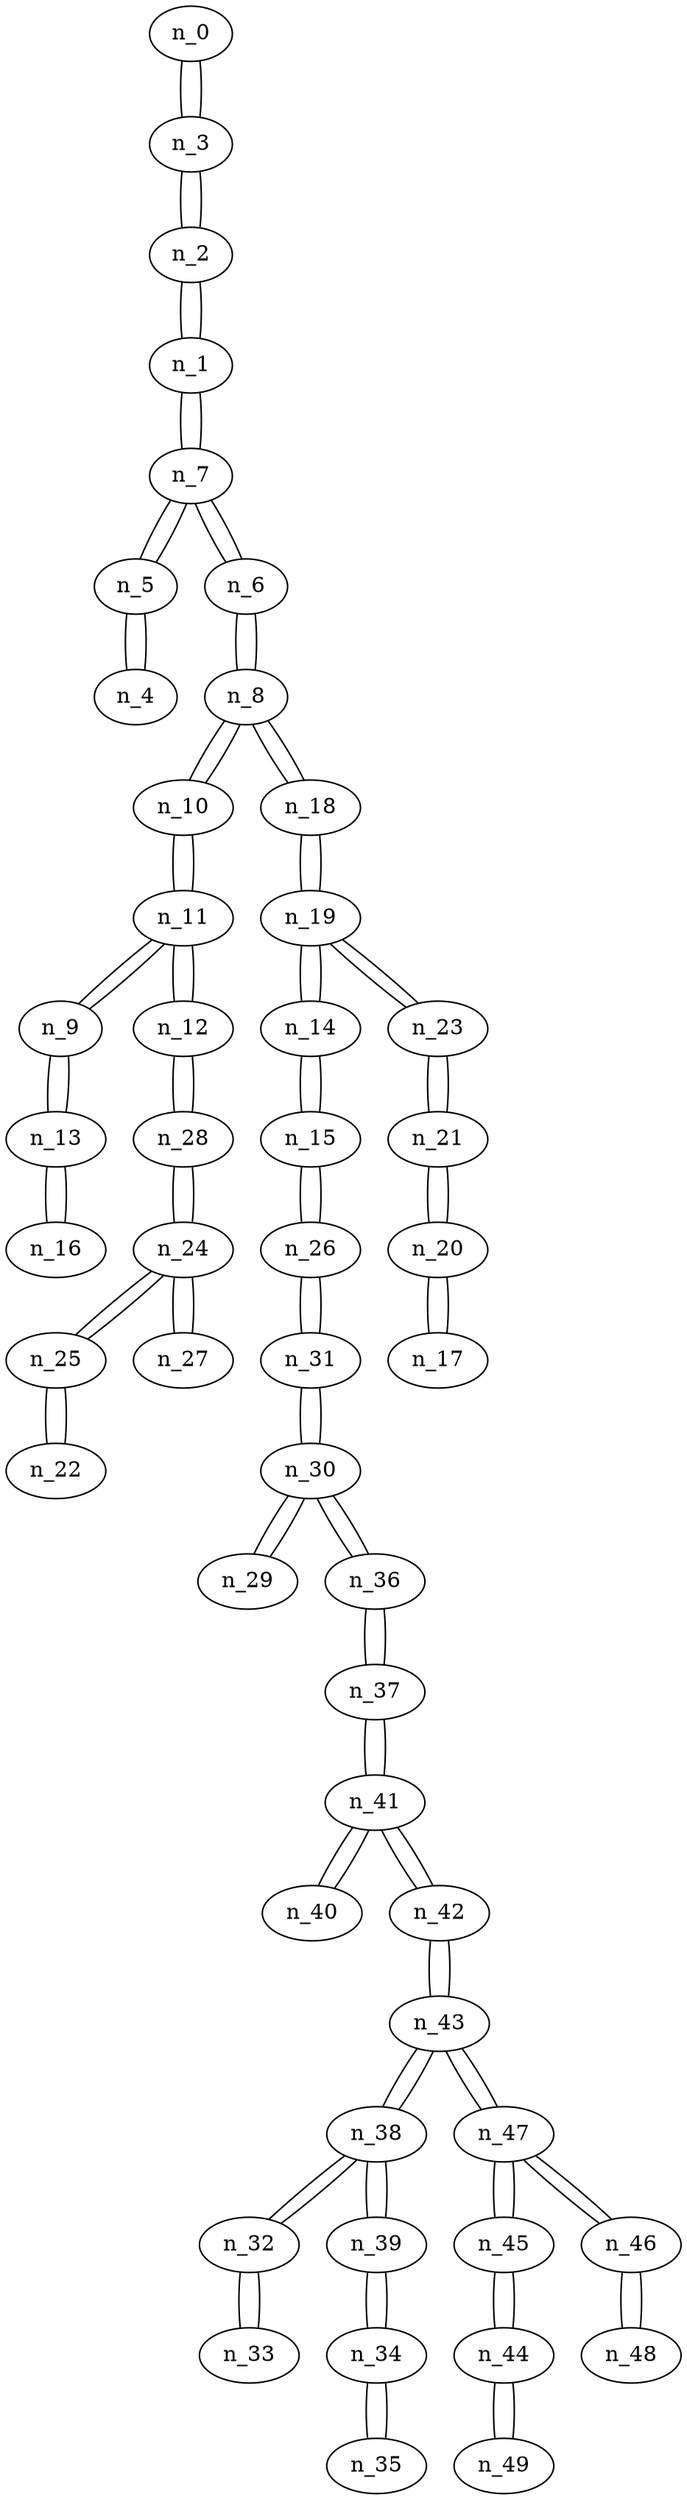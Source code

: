 graph g9 {
n_0--n_3
n_1--n_7
n_1--n_2
n_2--n_1
n_2--n_3
n_3--n_0
n_3--n_2
n_4--n_5
n_5--n_4
n_5--n_7
n_6--n_7
n_6--n_8
n_7--n_1
n_7--n_5
n_7--n_6
n_8--n_10
n_8--n_18
n_8--n_6
n_9--n_11
n_9--n_13
n_10--n_8
n_10--n_11
n_11--n_9
n_11--n_12
n_11--n_10
n_12--n_28
n_12--n_11
n_13--n_16
n_13--n_9
n_14--n_15
n_14--n_19
n_15--n_14
n_15--n_26
n_16--n_13
n_17--n_20
n_18--n_19
n_18--n_8
n_19--n_18
n_19--n_14
n_19--n_23
n_20--n_17
n_20--n_21
n_21--n_20
n_21--n_23
n_22--n_25
n_23--n_19
n_23--n_21
n_24--n_27
n_24--n_25
n_24--n_28
n_25--n_24
n_25--n_22
n_26--n_15
n_26--n_31
n_27--n_24
n_28--n_12
n_28--n_24
n_29--n_30
n_30--n_36
n_30--n_31
n_30--n_29
n_31--n_30
n_31--n_26
n_32--n_33
n_32--n_38
n_33--n_32
n_34--n_35
n_34--n_39
n_35--n_34
n_36--n_30
n_36--n_37
n_37--n_41
n_37--n_36
n_38--n_43
n_38--n_32
n_38--n_39
n_39--n_34
n_39--n_38
n_40--n_41
n_41--n_37
n_41--n_40
n_41--n_42
n_42--n_43
n_42--n_41
n_43--n_47
n_43--n_42
n_43--n_38
n_44--n_45
n_44--n_49
n_45--n_44
n_45--n_47
n_46--n_47
n_46--n_48
n_47--n_43
n_47--n_45
n_47--n_46
n_48--n_46
n_49--n_44
}